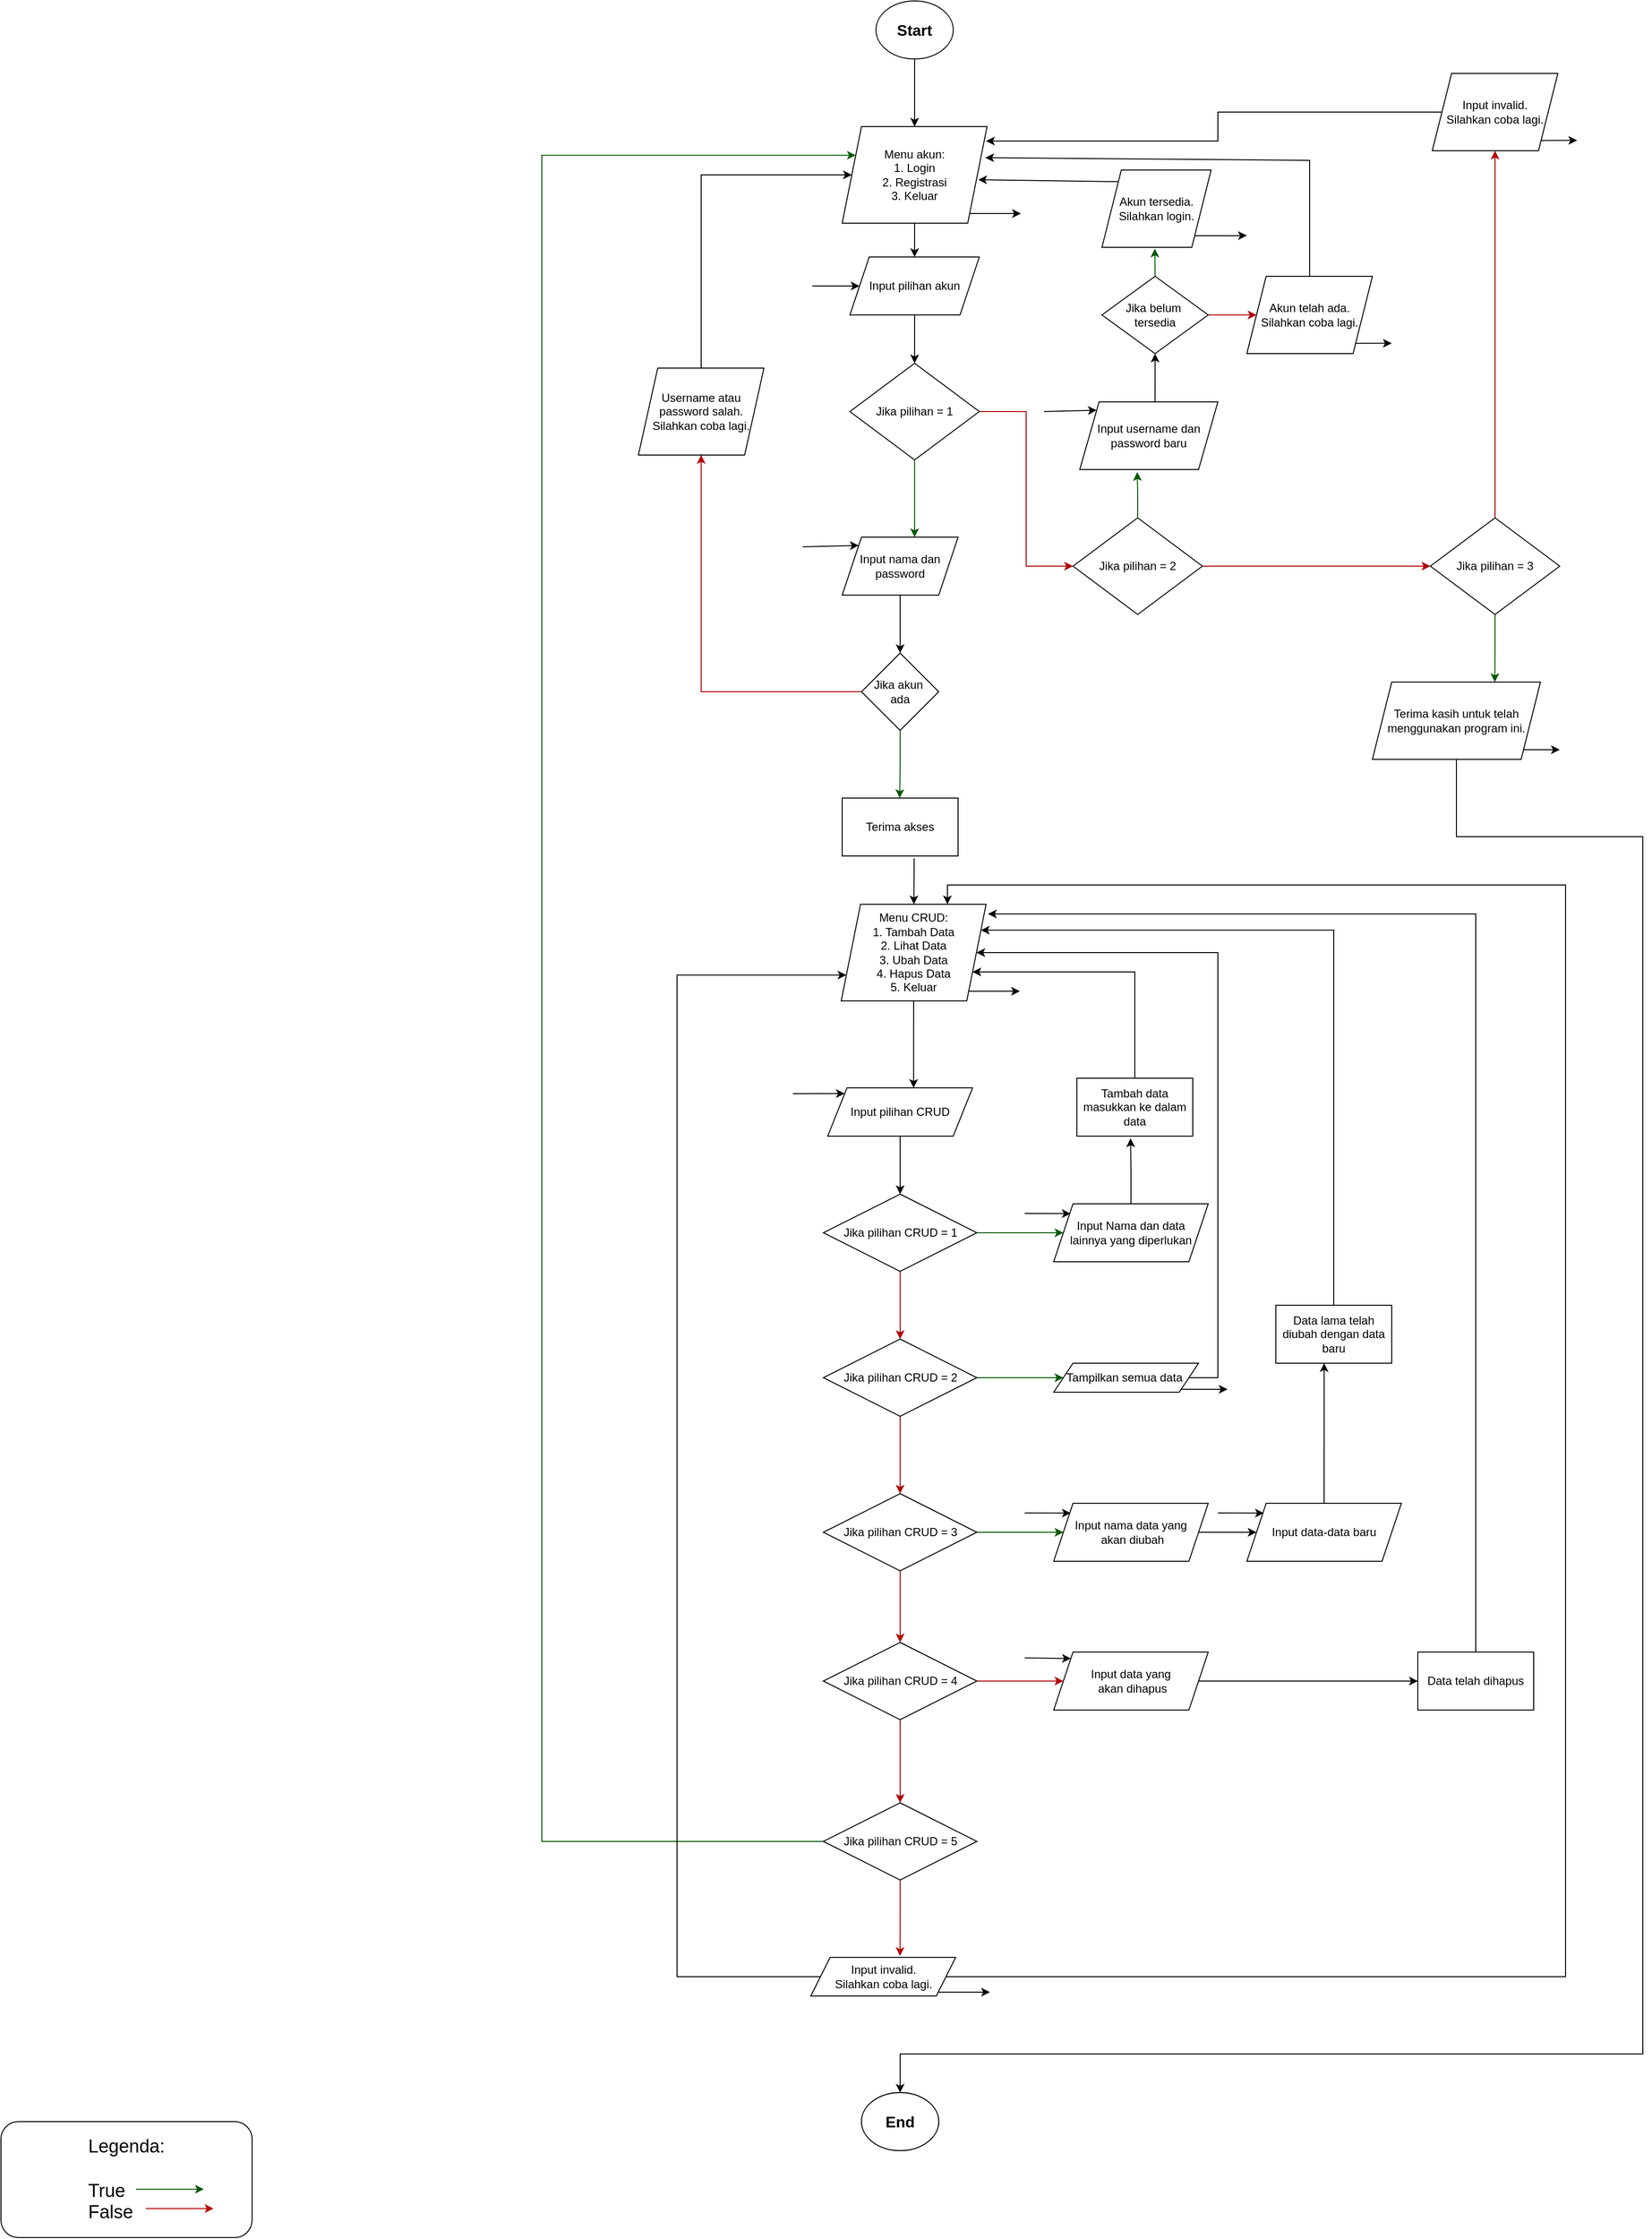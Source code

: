 <mxfile version="24.7.17">
  <diagram id="C5RBs43oDa-KdzZeNtuy" name="Page-1">
    <mxGraphModel dx="2084" dy="760" grid="1" gridSize="10" guides="1" tooltips="1" connect="1" arrows="1" fold="1" page="1" pageScale="1" pageWidth="827" pageHeight="1169" math="0" shadow="0">
      <root>
        <mxCell id="WIyWlLk6GJQsqaUBKTNV-0" />
        <mxCell id="WIyWlLk6GJQsqaUBKTNV-1" parent="WIyWlLk6GJQsqaUBKTNV-0" />
        <mxCell id="0w-YvSJFZq3q0Tqv1yg0-2" style="edgeStyle=orthogonalEdgeStyle;rounded=0;orthogonalLoop=1;jettySize=auto;html=1;exitX=0.5;exitY=1;exitDx=0;exitDy=0;entryX=0.5;entryY=0;entryDx=0;entryDy=0;" parent="WIyWlLk6GJQsqaUBKTNV-1" source="0w-YvSJFZq3q0Tqv1yg0-0" target="0w-YvSJFZq3q0Tqv1yg0-1" edge="1">
          <mxGeometry relative="1" as="geometry" />
        </mxCell>
        <mxCell id="0w-YvSJFZq3q0Tqv1yg0-0" value="&lt;font style=&quot;font-size: 16px;&quot;&gt;&lt;b&gt;Start&lt;/b&gt;&lt;/font&gt;" style="ellipse;whiteSpace=wrap;html=1;" parent="WIyWlLk6GJQsqaUBKTNV-1" vertex="1">
          <mxGeometry x="86" y="15" width="80" height="60" as="geometry" />
        </mxCell>
        <mxCell id="0w-YvSJFZq3q0Tqv1yg0-13" style="edgeStyle=orthogonalEdgeStyle;rounded=0;orthogonalLoop=1;jettySize=auto;html=1;exitX=0.5;exitY=1;exitDx=0;exitDy=0;entryX=0.5;entryY=0;entryDx=0;entryDy=0;" parent="WIyWlLk6GJQsqaUBKTNV-1" source="0w-YvSJFZq3q0Tqv1yg0-1" target="0w-YvSJFZq3q0Tqv1yg0-11" edge="1">
          <mxGeometry relative="1" as="geometry" />
        </mxCell>
        <mxCell id="0w-YvSJFZq3q0Tqv1yg0-1" value="Menu akun:&lt;div&gt;1. Login&lt;/div&gt;&lt;div&gt;2. Registrasi&lt;/div&gt;&lt;div&gt;3. Keluar&lt;/div&gt;" style="shape=parallelogram;perimeter=parallelogramPerimeter;whiteSpace=wrap;html=1;fixedSize=1;" parent="WIyWlLk6GJQsqaUBKTNV-1" vertex="1">
          <mxGeometry x="51" y="145" width="150" height="100" as="geometry" />
        </mxCell>
        <mxCell id="0w-YvSJFZq3q0Tqv1yg0-5" value="" style="endArrow=classic;html=1;rounded=0;exitX=0.88;exitY=0.9;exitDx=0;exitDy=0;exitPerimeter=0;" parent="WIyWlLk6GJQsqaUBKTNV-1" source="0w-YvSJFZq3q0Tqv1yg0-1" edge="1">
          <mxGeometry width="50" height="50" relative="1" as="geometry">
            <mxPoint x="186" y="235.48" as="sourcePoint" />
            <mxPoint x="236" y="235" as="targetPoint" />
          </mxGeometry>
        </mxCell>
        <mxCell id="0w-YvSJFZq3q0Tqv1yg0-16" style="edgeStyle=orthogonalEdgeStyle;rounded=0;orthogonalLoop=1;jettySize=auto;html=1;exitX=0.5;exitY=1;exitDx=0;exitDy=0;entryX=0.5;entryY=0;entryDx=0;entryDy=0;" parent="WIyWlLk6GJQsqaUBKTNV-1" source="0w-YvSJFZq3q0Tqv1yg0-11" target="0w-YvSJFZq3q0Tqv1yg0-14" edge="1">
          <mxGeometry relative="1" as="geometry" />
        </mxCell>
        <mxCell id="0w-YvSJFZq3q0Tqv1yg0-11" value="Input pilihan akun" style="shape=parallelogram;perimeter=parallelogramPerimeter;whiteSpace=wrap;html=1;fixedSize=1;" parent="WIyWlLk6GJQsqaUBKTNV-1" vertex="1">
          <mxGeometry x="59" y="280" width="134" height="60" as="geometry" />
        </mxCell>
        <mxCell id="0w-YvSJFZq3q0Tqv1yg0-12" value="" style="endArrow=classic;html=1;rounded=0;" parent="WIyWlLk6GJQsqaUBKTNV-1" target="0w-YvSJFZq3q0Tqv1yg0-11" edge="1">
          <mxGeometry width="50" height="50" relative="1" as="geometry">
            <mxPoint x="20" y="310" as="sourcePoint" />
            <mxPoint x="50" y="288" as="targetPoint" />
          </mxGeometry>
        </mxCell>
        <mxCell id="0w-YvSJFZq3q0Tqv1yg0-57" style="edgeStyle=orthogonalEdgeStyle;rounded=0;orthogonalLoop=1;jettySize=auto;html=1;exitX=1;exitY=0.5;exitDx=0;exitDy=0;entryX=0;entryY=0.5;entryDx=0;entryDy=0;fillColor=#e51400;strokeColor=#B20000;" parent="WIyWlLk6GJQsqaUBKTNV-1" source="0w-YvSJFZq3q0Tqv1yg0-14" target="0w-YvSJFZq3q0Tqv1yg0-53" edge="1">
          <mxGeometry relative="1" as="geometry" />
        </mxCell>
        <mxCell id="0w-YvSJFZq3q0Tqv1yg0-14" value="Jika pilihan = 1" style="rhombus;whiteSpace=wrap;html=1;" parent="WIyWlLk6GJQsqaUBKTNV-1" vertex="1">
          <mxGeometry x="59" y="390" width="134" height="100" as="geometry" />
        </mxCell>
        <mxCell id="0w-YvSJFZq3q0Tqv1yg0-98" style="edgeStyle=orthogonalEdgeStyle;rounded=0;orthogonalLoop=1;jettySize=auto;html=1;exitX=0.5;exitY=1;exitDx=0;exitDy=0;" parent="WIyWlLk6GJQsqaUBKTNV-1" source="0w-YvSJFZq3q0Tqv1yg0-17" target="0w-YvSJFZq3q0Tqv1yg0-97" edge="1">
          <mxGeometry relative="1" as="geometry" />
        </mxCell>
        <mxCell id="0w-YvSJFZq3q0Tqv1yg0-17" value="Input nama dan password" style="shape=parallelogram;perimeter=parallelogramPerimeter;whiteSpace=wrap;html=1;fixedSize=1;" parent="WIyWlLk6GJQsqaUBKTNV-1" vertex="1">
          <mxGeometry x="51" y="570" width="120" height="60" as="geometry" />
        </mxCell>
        <mxCell id="0w-YvSJFZq3q0Tqv1yg0-18" value="" style="endArrow=classic;html=1;rounded=0;entryX=0;entryY=0;entryDx=0;entryDy=0;" parent="WIyWlLk6GJQsqaUBKTNV-1" target="0w-YvSJFZq3q0Tqv1yg0-17" edge="1">
          <mxGeometry width="50" height="50" relative="1" as="geometry">
            <mxPoint x="10" y="580" as="sourcePoint" />
            <mxPoint x="74.72" y="510" as="targetPoint" />
          </mxGeometry>
        </mxCell>
        <mxCell id="0w-YvSJFZq3q0Tqv1yg0-23" value="" style="endArrow=classic;html=1;rounded=0;exitX=0.5;exitY=1;exitDx=0;exitDy=0;entryX=0.625;entryY=0;entryDx=0;entryDy=0;entryPerimeter=0;fillColor=#008a00;strokeColor=#005700;" parent="WIyWlLk6GJQsqaUBKTNV-1" source="0w-YvSJFZq3q0Tqv1yg0-14" target="0w-YvSJFZq3q0Tqv1yg0-17" edge="1">
          <mxGeometry width="50" height="50" relative="1" as="geometry">
            <mxPoint x="190" y="545" as="sourcePoint" />
            <mxPoint x="240" y="495" as="targetPoint" />
          </mxGeometry>
        </mxCell>
        <mxCell id="0w-YvSJFZq3q0Tqv1yg0-58" style="edgeStyle=orthogonalEdgeStyle;rounded=0;orthogonalLoop=1;jettySize=auto;html=1;exitX=1;exitY=0.5;exitDx=0;exitDy=0;entryX=0;entryY=0.5;entryDx=0;entryDy=0;fillColor=#e51400;strokeColor=#B20000;" parent="WIyWlLk6GJQsqaUBKTNV-1" source="0w-YvSJFZq3q0Tqv1yg0-53" target="0w-YvSJFZq3q0Tqv1yg0-54" edge="1">
          <mxGeometry relative="1" as="geometry" />
        </mxCell>
        <mxCell id="0w-YvSJFZq3q0Tqv1yg0-53" value="Jika pilihan = 2" style="rhombus;whiteSpace=wrap;html=1;" parent="WIyWlLk6GJQsqaUBKTNV-1" vertex="1">
          <mxGeometry x="290" y="550" width="134" height="100" as="geometry" />
        </mxCell>
        <mxCell id="0w-YvSJFZq3q0Tqv1yg0-89" style="edgeStyle=orthogonalEdgeStyle;rounded=0;orthogonalLoop=1;jettySize=auto;html=1;exitX=0.5;exitY=0;exitDx=0;exitDy=0;entryX=0.5;entryY=1;entryDx=0;entryDy=0;fillColor=#e51400;strokeColor=#B20000;" parent="WIyWlLk6GJQsqaUBKTNV-1" source="0w-YvSJFZq3q0Tqv1yg0-54" target="0w-YvSJFZq3q0Tqv1yg0-88" edge="1">
          <mxGeometry relative="1" as="geometry">
            <mxPoint x="727.238" y="410" as="targetPoint" />
          </mxGeometry>
        </mxCell>
        <mxCell id="0w-YvSJFZq3q0Tqv1yg0-101" style="edgeStyle=orthogonalEdgeStyle;rounded=0;orthogonalLoop=1;jettySize=auto;html=1;exitX=0.5;exitY=1;exitDx=0;exitDy=0;fillColor=#008a00;strokeColor=#005700;" parent="WIyWlLk6GJQsqaUBKTNV-1" source="0w-YvSJFZq3q0Tqv1yg0-54" edge="1">
          <mxGeometry relative="1" as="geometry">
            <mxPoint x="726.762" y="720" as="targetPoint" />
          </mxGeometry>
        </mxCell>
        <mxCell id="0w-YvSJFZq3q0Tqv1yg0-54" value="Jika pilihan = 3" style="rhombus;whiteSpace=wrap;html=1;" parent="WIyWlLk6GJQsqaUBKTNV-1" vertex="1">
          <mxGeometry x="660" y="550" width="134" height="100" as="geometry" />
        </mxCell>
        <mxCell id="0w-YvSJFZq3q0Tqv1yg0-59" value="Input username dan password baru" style="shape=parallelogram;perimeter=parallelogramPerimeter;whiteSpace=wrap;html=1;fixedSize=1;" parent="WIyWlLk6GJQsqaUBKTNV-1" vertex="1">
          <mxGeometry x="297" y="430" width="143" height="70" as="geometry" />
        </mxCell>
        <mxCell id="0w-YvSJFZq3q0Tqv1yg0-60" value="" style="endArrow=classic;html=1;rounded=0;entryX=0;entryY=0;entryDx=0;entryDy=0;" parent="WIyWlLk6GJQsqaUBKTNV-1" target="0w-YvSJFZq3q0Tqv1yg0-59" edge="1">
          <mxGeometry width="50" height="50" relative="1" as="geometry">
            <mxPoint x="260" y="440" as="sourcePoint" />
            <mxPoint x="250" y="480" as="targetPoint" />
          </mxGeometry>
        </mxCell>
        <mxCell id="0w-YvSJFZq3q0Tqv1yg0-68" style="edgeStyle=orthogonalEdgeStyle;rounded=0;orthogonalLoop=1;jettySize=auto;html=1;exitX=0.5;exitY=0;exitDx=0;exitDy=0;entryX=0.416;entryY=1.038;entryDx=0;entryDy=0;entryPerimeter=0;fillColor=#008a00;strokeColor=#005700;" parent="WIyWlLk6GJQsqaUBKTNV-1" source="0w-YvSJFZq3q0Tqv1yg0-53" target="0w-YvSJFZq3q0Tqv1yg0-59" edge="1">
          <mxGeometry relative="1" as="geometry" />
        </mxCell>
        <mxCell id="0w-YvSJFZq3q0Tqv1yg0-82" style="edgeStyle=orthogonalEdgeStyle;rounded=0;orthogonalLoop=1;jettySize=auto;html=1;exitX=1;exitY=0.5;exitDx=0;exitDy=0;fillColor=#e51400;strokeColor=#B20000;" parent="WIyWlLk6GJQsqaUBKTNV-1" source="0w-YvSJFZq3q0Tqv1yg0-70" target="0w-YvSJFZq3q0Tqv1yg0-80" edge="1">
          <mxGeometry relative="1" as="geometry" />
        </mxCell>
        <mxCell id="0w-YvSJFZq3q0Tqv1yg0-70" value="Jika belum&amp;nbsp;&lt;div&gt;tersedia&lt;/div&gt;" style="rhombus;whiteSpace=wrap;html=1;" parent="WIyWlLk6GJQsqaUBKTNV-1" vertex="1">
          <mxGeometry x="320" y="300" width="110" height="80" as="geometry" />
        </mxCell>
        <mxCell id="0w-YvSJFZq3q0Tqv1yg0-72" value="" style="endArrow=classic;html=1;rounded=0;entryX=0.5;entryY=1;entryDx=0;entryDy=0;exitX=0.545;exitY=0;exitDx=0;exitDy=0;exitPerimeter=0;" parent="WIyWlLk6GJQsqaUBKTNV-1" source="0w-YvSJFZq3q0Tqv1yg0-59" target="0w-YvSJFZq3q0Tqv1yg0-70" edge="1">
          <mxGeometry width="50" height="50" relative="1" as="geometry">
            <mxPoint x="320" y="450" as="sourcePoint" />
            <mxPoint x="370" y="400" as="targetPoint" />
          </mxGeometry>
        </mxCell>
        <mxCell id="0w-YvSJFZq3q0Tqv1yg0-75" style="edgeStyle=orthogonalEdgeStyle;rounded=0;orthogonalLoop=1;jettySize=auto;html=1;exitX=1;exitY=1;exitDx=0;exitDy=0;" parent="WIyWlLk6GJQsqaUBKTNV-1" source="0w-YvSJFZq3q0Tqv1yg0-73" edge="1">
          <mxGeometry relative="1" as="geometry">
            <mxPoint x="470" y="257.8" as="targetPoint" />
          </mxGeometry>
        </mxCell>
        <mxCell id="0w-YvSJFZq3q0Tqv1yg0-73" value="Akun tersedia. Silahkan login." style="shape=parallelogram;perimeter=parallelogramPerimeter;whiteSpace=wrap;html=1;fixedSize=1;" parent="WIyWlLk6GJQsqaUBKTNV-1" vertex="1">
          <mxGeometry x="320" y="190" width="113" height="80" as="geometry" />
        </mxCell>
        <mxCell id="0w-YvSJFZq3q0Tqv1yg0-77" value="" style="endArrow=classic;html=1;rounded=0;exitX=0.5;exitY=0;exitDx=0;exitDy=0;entryX=0.484;entryY=1.017;entryDx=0;entryDy=0;entryPerimeter=0;fillColor=#008a00;strokeColor=#005700;" parent="WIyWlLk6GJQsqaUBKTNV-1" source="0w-YvSJFZq3q0Tqv1yg0-70" target="0w-YvSJFZq3q0Tqv1yg0-73" edge="1">
          <mxGeometry width="50" height="50" relative="1" as="geometry">
            <mxPoint x="300" y="310" as="sourcePoint" />
            <mxPoint x="350" y="260" as="targetPoint" />
          </mxGeometry>
        </mxCell>
        <mxCell id="0w-YvSJFZq3q0Tqv1yg0-78" value="" style="endArrow=classic;html=1;rounded=0;exitX=0;exitY=0;exitDx=0;exitDy=0;entryX=0.939;entryY=0.55;entryDx=0;entryDy=0;entryPerimeter=0;" parent="WIyWlLk6GJQsqaUBKTNV-1" source="0w-YvSJFZq3q0Tqv1yg0-73" target="0w-YvSJFZq3q0Tqv1yg0-1" edge="1">
          <mxGeometry width="50" height="50" relative="1" as="geometry">
            <mxPoint x="240" y="270" as="sourcePoint" />
            <mxPoint x="290" y="220" as="targetPoint" />
          </mxGeometry>
        </mxCell>
        <mxCell id="0w-YvSJFZq3q0Tqv1yg0-84" style="edgeStyle=orthogonalEdgeStyle;rounded=0;orthogonalLoop=1;jettySize=auto;html=1;exitX=1;exitY=1;exitDx=0;exitDy=0;" parent="WIyWlLk6GJQsqaUBKTNV-1" source="0w-YvSJFZq3q0Tqv1yg0-80" edge="1">
          <mxGeometry relative="1" as="geometry">
            <mxPoint x="620" y="369.231" as="targetPoint" />
          </mxGeometry>
        </mxCell>
        <mxCell id="0w-YvSJFZq3q0Tqv1yg0-80" value="Akun telah ada. Silahkan coba lagi." style="shape=parallelogram;perimeter=parallelogramPerimeter;whiteSpace=wrap;html=1;fixedSize=1;" parent="WIyWlLk6GJQsqaUBKTNV-1" vertex="1">
          <mxGeometry x="470" y="300" width="130" height="80" as="geometry" />
        </mxCell>
        <mxCell id="0w-YvSJFZq3q0Tqv1yg0-83" value="" style="endArrow=classic;html=1;rounded=0;exitX=0.5;exitY=0;exitDx=0;exitDy=0;entryX=0.988;entryY=0.322;entryDx=0;entryDy=0;entryPerimeter=0;" parent="WIyWlLk6GJQsqaUBKTNV-1" source="0w-YvSJFZq3q0Tqv1yg0-80" target="0w-YvSJFZq3q0Tqv1yg0-1" edge="1">
          <mxGeometry width="50" height="50" relative="1" as="geometry">
            <mxPoint x="410" y="330" as="sourcePoint" />
            <mxPoint x="460" y="280" as="targetPoint" />
            <Array as="points">
              <mxPoint x="535" y="180" />
            </Array>
          </mxGeometry>
        </mxCell>
        <mxCell id="0w-YvSJFZq3q0Tqv1yg0-87" style="edgeStyle=orthogonalEdgeStyle;rounded=0;orthogonalLoop=1;jettySize=auto;html=1;exitX=1;exitY=1;exitDx=0;exitDy=0;" parent="WIyWlLk6GJQsqaUBKTNV-1" source="0w-YvSJFZq3q0Tqv1yg0-88" edge="1">
          <mxGeometry relative="1" as="geometry">
            <mxPoint x="812" y="160" as="targetPoint" />
          </mxGeometry>
        </mxCell>
        <mxCell id="0w-YvSJFZq3q0Tqv1yg0-88" value="Input invalid.&lt;div&gt;Silahkan coba lagi.&lt;/div&gt;" style="shape=parallelogram;perimeter=parallelogramPerimeter;whiteSpace=wrap;html=1;fixedSize=1;" parent="WIyWlLk6GJQsqaUBKTNV-1" vertex="1">
          <mxGeometry x="662" y="90" width="130" height="80" as="geometry" />
        </mxCell>
        <mxCell id="0w-YvSJFZq3q0Tqv1yg0-90" value="" style="endArrow=classic;html=1;rounded=0;exitX=0;exitY=0.5;exitDx=0;exitDy=0;entryX=0.993;entryY=0.15;entryDx=0;entryDy=0;entryPerimeter=0;" parent="WIyWlLk6GJQsqaUBKTNV-1" source="0w-YvSJFZq3q0Tqv1yg0-88" target="0w-YvSJFZq3q0Tqv1yg0-1" edge="1">
          <mxGeometry width="50" height="50" relative="1" as="geometry">
            <mxPoint x="661.997" y="128.333" as="sourcePoint" />
            <mxPoint x="360" y="130" as="targetPoint" />
            <Array as="points">
              <mxPoint x="440" y="130" />
              <mxPoint x="440" y="160" />
            </Array>
          </mxGeometry>
        </mxCell>
        <mxCell id="0w-YvSJFZq3q0Tqv1yg0-99" style="edgeStyle=orthogonalEdgeStyle;rounded=0;orthogonalLoop=1;jettySize=auto;html=1;exitX=0.5;exitY=1;exitDx=0;exitDy=0;fillColor=#008a00;strokeColor=#005700;" parent="WIyWlLk6GJQsqaUBKTNV-1" source="0w-YvSJFZq3q0Tqv1yg0-97" edge="1">
          <mxGeometry relative="1" as="geometry">
            <mxPoint x="110.571" y="840" as="targetPoint" />
          </mxGeometry>
        </mxCell>
        <mxCell id="0w-YvSJFZq3q0Tqv1yg0-119" style="edgeStyle=orthogonalEdgeStyle;rounded=0;orthogonalLoop=1;jettySize=auto;html=1;exitX=0;exitY=0.5;exitDx=0;exitDy=0;entryX=0.5;entryY=1;entryDx=0;entryDy=0;fillColor=#e51400;strokeColor=#B20000;" parent="WIyWlLk6GJQsqaUBKTNV-1" source="0w-YvSJFZq3q0Tqv1yg0-97" target="0w-YvSJFZq3q0Tqv1yg0-117" edge="1">
          <mxGeometry relative="1" as="geometry">
            <mxPoint x="-127" y="485" as="targetPoint" />
          </mxGeometry>
        </mxCell>
        <mxCell id="0w-YvSJFZq3q0Tqv1yg0-97" value="Jika akun&amp;nbsp;&lt;div&gt;ada&lt;/div&gt;" style="rhombus;whiteSpace=wrap;html=1;" parent="WIyWlLk6GJQsqaUBKTNV-1" vertex="1">
          <mxGeometry x="71" y="690" width="80" height="80" as="geometry" />
        </mxCell>
        <mxCell id="0w-YvSJFZq3q0Tqv1yg0-100" value="Terima akses" style="rounded=0;whiteSpace=wrap;html=1;" parent="WIyWlLk6GJQsqaUBKTNV-1" vertex="1">
          <mxGeometry x="51" y="840" width="120" height="60" as="geometry" />
        </mxCell>
        <mxCell id="0w-YvSJFZq3q0Tqv1yg0-104" style="edgeStyle=orthogonalEdgeStyle;rounded=0;orthogonalLoop=1;jettySize=auto;html=1;exitX=1;exitY=1;exitDx=0;exitDy=0;" parent="WIyWlLk6GJQsqaUBKTNV-1" source="0w-YvSJFZq3q0Tqv1yg0-105" edge="1">
          <mxGeometry relative="1" as="geometry">
            <mxPoint x="794" y="790" as="targetPoint" />
            <Array as="points">
              <mxPoint x="756" y="790" />
            </Array>
          </mxGeometry>
        </mxCell>
        <mxCell id="0w-YvSJFZq3q0Tqv1yg0-107" style="edgeStyle=orthogonalEdgeStyle;rounded=0;orthogonalLoop=1;jettySize=auto;html=1;exitX=0.5;exitY=1;exitDx=0;exitDy=0;entryX=0.5;entryY=0;entryDx=0;entryDy=0;" parent="WIyWlLk6GJQsqaUBKTNV-1" source="0w-YvSJFZq3q0Tqv1yg0-105" target="0w-YvSJFZq3q0Tqv1yg0-106" edge="1">
          <mxGeometry relative="1" as="geometry">
            <Array as="points">
              <mxPoint x="687" y="880" />
              <mxPoint x="880" y="880" />
              <mxPoint x="880" y="2140" />
              <mxPoint x="111" y="2140" />
            </Array>
          </mxGeometry>
        </mxCell>
        <mxCell id="0w-YvSJFZq3q0Tqv1yg0-105" value="Terima kasih untuk telah menggunakan program ini." style="shape=parallelogram;perimeter=parallelogramPerimeter;whiteSpace=wrap;html=1;fixedSize=1;" parent="WIyWlLk6GJQsqaUBKTNV-1" vertex="1">
          <mxGeometry x="600" y="720" width="174" height="80" as="geometry" />
        </mxCell>
        <mxCell id="0w-YvSJFZq3q0Tqv1yg0-106" value="&lt;font style=&quot;font-size: 16px;&quot;&gt;&lt;b&gt;End&lt;/b&gt;&lt;/font&gt;" style="ellipse;whiteSpace=wrap;html=1;" parent="WIyWlLk6GJQsqaUBKTNV-1" vertex="1">
          <mxGeometry x="71" y="2180" width="80" height="60" as="geometry" />
        </mxCell>
        <mxCell id="0w-YvSJFZq3q0Tqv1yg0-110" value="&lt;font style=&quot;font-size: 19px;&quot;&gt;Legenda:&lt;/font&gt;&lt;div style=&quot;font-size: 19px;&quot;&gt;&lt;font style=&quot;font-size: 19px;&quot;&gt;&lt;br&gt;&lt;/font&gt;&lt;/div&gt;&lt;div style=&quot;text-align: left; font-size: 19px;&quot;&gt;&lt;font style=&quot;font-size: 19px;&quot;&gt;True&lt;/font&gt;&lt;/div&gt;&lt;div style=&quot;text-align: left; font-size: 19px;&quot;&gt;&lt;font style=&quot;font-size: 19px;&quot;&gt;False&lt;/font&gt;&lt;/div&gt;" style="rounded=1;whiteSpace=wrap;html=1;align=center;" parent="WIyWlLk6GJQsqaUBKTNV-1" vertex="1">
          <mxGeometry x="-820" y="2210" width="260" height="120" as="geometry" />
        </mxCell>
        <mxCell id="0w-YvSJFZq3q0Tqv1yg0-114" value="" style="endArrow=classic;html=1;rounded=0;exitX=0.538;exitY=0.583;exitDx=0;exitDy=0;exitPerimeter=0;entryX=0.808;entryY=0.583;entryDx=0;entryDy=0;entryPerimeter=0;elbow=horizontal;fillColor=#008a00;strokeColor=#005700;" parent="WIyWlLk6GJQsqaUBKTNV-1" source="0w-YvSJFZq3q0Tqv1yg0-110" target="0w-YvSJFZq3q0Tqv1yg0-110" edge="1">
          <mxGeometry width="50" height="50" relative="1" as="geometry">
            <mxPoint x="-450" y="2180" as="sourcePoint" />
            <mxPoint x="-440" y="2170" as="targetPoint" />
            <Array as="points">
              <mxPoint x="-650" y="2280" />
            </Array>
          </mxGeometry>
        </mxCell>
        <mxCell id="0w-YvSJFZq3q0Tqv1yg0-116" value="" style="endArrow=classic;html=1;rounded=0;exitX=0.538;exitY=0.583;exitDx=0;exitDy=0;exitPerimeter=0;entryX=0.808;entryY=0.583;entryDx=0;entryDy=0;entryPerimeter=0;elbow=horizontal;fillColor=#e51400;strokeColor=#B20000;" parent="WIyWlLk6GJQsqaUBKTNV-1" edge="1">
          <mxGeometry width="50" height="50" relative="1" as="geometry">
            <mxPoint x="-670" y="2300" as="sourcePoint" />
            <mxPoint x="-600" y="2300" as="targetPoint" />
            <Array as="points">
              <mxPoint x="-640" y="2300" />
            </Array>
          </mxGeometry>
        </mxCell>
        <mxCell id="0w-YvSJFZq3q0Tqv1yg0-117" value="Username atau password salah. Silahkan coba lagi." style="shape=parallelogram;perimeter=parallelogramPerimeter;whiteSpace=wrap;html=1;fixedSize=1;" parent="WIyWlLk6GJQsqaUBKTNV-1" vertex="1">
          <mxGeometry x="-160" y="395" width="130" height="90" as="geometry" />
        </mxCell>
        <mxCell id="0w-YvSJFZq3q0Tqv1yg0-120" value="" style="endArrow=classic;html=1;rounded=0;exitX=0.5;exitY=0;exitDx=0;exitDy=0;entryX=0;entryY=0.5;entryDx=0;entryDy=0;" parent="WIyWlLk6GJQsqaUBKTNV-1" source="0w-YvSJFZq3q0Tqv1yg0-117" target="0w-YvSJFZq3q0Tqv1yg0-1" edge="1">
          <mxGeometry width="50" height="50" relative="1" as="geometry">
            <mxPoint x="-80" y="390" as="sourcePoint" />
            <mxPoint x="-70" y="160" as="targetPoint" />
            <Array as="points">
              <mxPoint x="-95" y="195" />
            </Array>
          </mxGeometry>
        </mxCell>
        <mxCell id="0w-YvSJFZq3q0Tqv1yg0-122" value="Menu CRUD:&lt;div&gt;1. Tambah Data&lt;/div&gt;&lt;div&gt;2. Lihat Data&lt;/div&gt;&lt;div&gt;3. Ubah Data&lt;/div&gt;&lt;div&gt;4. Hapus Data&lt;/div&gt;&lt;div&gt;5. Keluar&lt;/div&gt;" style="shape=parallelogram;perimeter=parallelogramPerimeter;whiteSpace=wrap;html=1;fixedSize=1;" parent="WIyWlLk6GJQsqaUBKTNV-1" vertex="1">
          <mxGeometry x="50" y="950" width="150" height="100" as="geometry" />
        </mxCell>
        <mxCell id="0w-YvSJFZq3q0Tqv1yg0-123" value="" style="endArrow=classic;html=1;rounded=0;exitX=0.88;exitY=0.9;exitDx=0;exitDy=0;exitPerimeter=0;" parent="WIyWlLk6GJQsqaUBKTNV-1" source="0w-YvSJFZq3q0Tqv1yg0-122" edge="1">
          <mxGeometry x="0.434" y="-20" width="50" height="50" relative="1" as="geometry">
            <mxPoint x="185" y="1040.48" as="sourcePoint" />
            <mxPoint x="235" y="1040" as="targetPoint" />
            <mxPoint as="offset" />
          </mxGeometry>
        </mxCell>
        <mxCell id="0w-YvSJFZq3q0Tqv1yg0-124" value="" style="endArrow=classic;html=1;rounded=0;exitX=0.621;exitY=1.042;exitDx=0;exitDy=0;exitPerimeter=0;" parent="WIyWlLk6GJQsqaUBKTNV-1" source="0w-YvSJFZq3q0Tqv1yg0-100" target="0w-YvSJFZq3q0Tqv1yg0-122" edge="1">
          <mxGeometry width="50" height="50" relative="1" as="geometry">
            <mxPoint y="940" as="sourcePoint" />
            <mxPoint x="50" y="890" as="targetPoint" />
          </mxGeometry>
        </mxCell>
        <mxCell id="0w-YvSJFZq3q0Tqv1yg0-136" style="edgeStyle=orthogonalEdgeStyle;rounded=0;orthogonalLoop=1;jettySize=auto;html=1;exitX=0.5;exitY=1;exitDx=0;exitDy=0;" parent="WIyWlLk6GJQsqaUBKTNV-1" source="0w-YvSJFZq3q0Tqv1yg0-128" target="0w-YvSJFZq3q0Tqv1yg0-132" edge="1">
          <mxGeometry relative="1" as="geometry" />
        </mxCell>
        <mxCell id="0w-YvSJFZq3q0Tqv1yg0-128" value="Input pilihan CRUD" style="shape=parallelogram;perimeter=parallelogramPerimeter;whiteSpace=wrap;html=1;fixedSize=1;" parent="WIyWlLk6GJQsqaUBKTNV-1" vertex="1">
          <mxGeometry x="36" y="1140" width="150" height="50" as="geometry" />
        </mxCell>
        <mxCell id="0w-YvSJFZq3q0Tqv1yg0-129" value="" style="endArrow=classic;html=1;rounded=0;entryX=0;entryY=0;entryDx=0;entryDy=0;" parent="WIyWlLk6GJQsqaUBKTNV-1" target="0w-YvSJFZq3q0Tqv1yg0-128" edge="1">
          <mxGeometry x="0.434" y="-20" width="50" height="50" relative="1" as="geometry">
            <mxPoint y="1146" as="sourcePoint" />
            <mxPoint x="218.5" y="1220" as="targetPoint" />
            <mxPoint as="offset" />
          </mxGeometry>
        </mxCell>
        <mxCell id="0w-YvSJFZq3q0Tqv1yg0-130" style="edgeStyle=orthogonalEdgeStyle;rounded=0;orthogonalLoop=1;jettySize=auto;html=1;exitX=0.5;exitY=1;exitDx=0;exitDy=0;entryX=0.593;entryY=0;entryDx=0;entryDy=0;entryPerimeter=0;" parent="WIyWlLk6GJQsqaUBKTNV-1" source="0w-YvSJFZq3q0Tqv1yg0-122" target="0w-YvSJFZq3q0Tqv1yg0-128" edge="1">
          <mxGeometry relative="1" as="geometry" />
        </mxCell>
        <mxCell id="0w-YvSJFZq3q0Tqv1yg0-140" style="edgeStyle=orthogonalEdgeStyle;rounded=0;orthogonalLoop=1;jettySize=auto;html=1;exitX=1;exitY=0.5;exitDx=0;exitDy=0;entryX=0;entryY=0.5;entryDx=0;entryDy=0;fillColor=#008a00;strokeColor=#005700;" parent="WIyWlLk6GJQsqaUBKTNV-1" source="0w-YvSJFZq3q0Tqv1yg0-132" target="0w-YvSJFZq3q0Tqv1yg0-137" edge="1">
          <mxGeometry relative="1" as="geometry">
            <Array as="points">
              <mxPoint x="220" y="1290" />
              <mxPoint x="220" y="1290" />
            </Array>
          </mxGeometry>
        </mxCell>
        <mxCell id="0w-YvSJFZq3q0Tqv1yg0-149" style="edgeStyle=orthogonalEdgeStyle;rounded=0;orthogonalLoop=1;jettySize=auto;html=1;exitX=0.5;exitY=1;exitDx=0;exitDy=0;fillColor=#e51400;strokeColor=#B20000;" parent="WIyWlLk6GJQsqaUBKTNV-1" source="0w-YvSJFZq3q0Tqv1yg0-132" target="0w-YvSJFZq3q0Tqv1yg0-146" edge="1">
          <mxGeometry relative="1" as="geometry" />
        </mxCell>
        <mxCell id="0w-YvSJFZq3q0Tqv1yg0-132" value="Jika pilihan CRUD = 1" style="rhombus;whiteSpace=wrap;html=1;" parent="WIyWlLk6GJQsqaUBKTNV-1" vertex="1">
          <mxGeometry x="31.5" y="1250" width="159" height="80" as="geometry" />
        </mxCell>
        <mxCell id="0w-YvSJFZq3q0Tqv1yg0-137" value="Input Nama dan data&lt;div&gt;lainnya yang diperlukan&lt;/div&gt;" style="shape=parallelogram;perimeter=parallelogramPerimeter;whiteSpace=wrap;html=1;fixedSize=1;" parent="WIyWlLk6GJQsqaUBKTNV-1" vertex="1">
          <mxGeometry x="270" y="1260" width="160" height="60" as="geometry" />
        </mxCell>
        <mxCell id="0w-YvSJFZq3q0Tqv1yg0-139" value="" style="endArrow=classic;html=1;rounded=0;entryX=0.11;entryY=0.17;entryDx=0;entryDy=0;entryPerimeter=0;" parent="WIyWlLk6GJQsqaUBKTNV-1" target="0w-YvSJFZq3q0Tqv1yg0-137" edge="1">
          <mxGeometry width="50" height="50" relative="1" as="geometry">
            <mxPoint x="240" y="1270" as="sourcePoint" />
            <mxPoint x="270" y="1270" as="targetPoint" />
          </mxGeometry>
        </mxCell>
        <mxCell id="0w-YvSJFZq3q0Tqv1yg0-145" style="edgeStyle=orthogonalEdgeStyle;rounded=0;orthogonalLoop=1;jettySize=auto;html=1;exitX=0.5;exitY=0;exitDx=0;exitDy=0;entryX=1;entryY=0.75;entryDx=0;entryDy=0;" parent="WIyWlLk6GJQsqaUBKTNV-1" source="0w-YvSJFZq3q0Tqv1yg0-141" target="0w-YvSJFZq3q0Tqv1yg0-122" edge="1">
          <mxGeometry relative="1" as="geometry">
            <Array as="points">
              <mxPoint x="354" y="1020" />
              <mxPoint x="186" y="1020" />
            </Array>
          </mxGeometry>
        </mxCell>
        <mxCell id="0w-YvSJFZq3q0Tqv1yg0-141" value="Tambah data masukkan ke dalam data" style="rounded=0;whiteSpace=wrap;html=1;" parent="WIyWlLk6GJQsqaUBKTNV-1" vertex="1">
          <mxGeometry x="294" y="1130" width="120" height="60" as="geometry" />
        </mxCell>
        <mxCell id="0w-YvSJFZq3q0Tqv1yg0-144" style="edgeStyle=orthogonalEdgeStyle;rounded=0;orthogonalLoop=1;jettySize=auto;html=1;exitX=0.5;exitY=0;exitDx=0;exitDy=0;entryX=0.463;entryY=1.038;entryDx=0;entryDy=0;entryPerimeter=0;" parent="WIyWlLk6GJQsqaUBKTNV-1" source="0w-YvSJFZq3q0Tqv1yg0-137" target="0w-YvSJFZq3q0Tqv1yg0-141" edge="1">
          <mxGeometry relative="1" as="geometry" />
        </mxCell>
        <mxCell id="0w-YvSJFZq3q0Tqv1yg0-150" style="edgeStyle=orthogonalEdgeStyle;rounded=0;orthogonalLoop=1;jettySize=auto;html=1;exitX=0.5;exitY=1;exitDx=0;exitDy=0;entryX=0.5;entryY=0;entryDx=0;entryDy=0;fillColor=#e51400;strokeColor=#B20000;" parent="WIyWlLk6GJQsqaUBKTNV-1" source="0w-YvSJFZq3q0Tqv1yg0-146" target="0w-YvSJFZq3q0Tqv1yg0-147" edge="1">
          <mxGeometry relative="1" as="geometry" />
        </mxCell>
        <mxCell id="0w-YvSJFZq3q0Tqv1yg0-160" style="edgeStyle=orthogonalEdgeStyle;rounded=0;orthogonalLoop=1;jettySize=auto;html=1;exitX=1;exitY=0.5;exitDx=0;exitDy=0;entryX=0;entryY=0.5;entryDx=0;entryDy=0;fillColor=#008a00;strokeColor=#005700;" parent="WIyWlLk6GJQsqaUBKTNV-1" source="0w-YvSJFZq3q0Tqv1yg0-146" target="0w-YvSJFZq3q0Tqv1yg0-158" edge="1">
          <mxGeometry relative="1" as="geometry" />
        </mxCell>
        <mxCell id="0w-YvSJFZq3q0Tqv1yg0-146" value="Jika pilihan CRUD = 2" style="rhombus;whiteSpace=wrap;html=1;" parent="WIyWlLk6GJQsqaUBKTNV-1" vertex="1">
          <mxGeometry x="31.5" y="1400" width="159" height="80" as="geometry" />
        </mxCell>
        <mxCell id="0w-YvSJFZq3q0Tqv1yg0-151" style="edgeStyle=orthogonalEdgeStyle;rounded=0;orthogonalLoop=1;jettySize=auto;html=1;exitX=0.5;exitY=1;exitDx=0;exitDy=0;entryX=0.5;entryY=0;entryDx=0;entryDy=0;fillColor=#e51400;strokeColor=#B20000;" parent="WIyWlLk6GJQsqaUBKTNV-1" source="0w-YvSJFZq3q0Tqv1yg0-147" target="0w-YvSJFZq3q0Tqv1yg0-148" edge="1">
          <mxGeometry relative="1" as="geometry" />
        </mxCell>
        <mxCell id="0w-YvSJFZq3q0Tqv1yg0-164" style="edgeStyle=orthogonalEdgeStyle;rounded=0;orthogonalLoop=1;jettySize=auto;html=1;exitX=1;exitY=0.5;exitDx=0;exitDy=0;fillColor=#008a00;strokeColor=#005700;" parent="WIyWlLk6GJQsqaUBKTNV-1" source="0w-YvSJFZq3q0Tqv1yg0-147" target="0w-YvSJFZq3q0Tqv1yg0-162" edge="1">
          <mxGeometry relative="1" as="geometry" />
        </mxCell>
        <mxCell id="0w-YvSJFZq3q0Tqv1yg0-147" value="Jika pilihan CRUD = 3" style="rhombus;whiteSpace=wrap;html=1;" parent="WIyWlLk6GJQsqaUBKTNV-1" vertex="1">
          <mxGeometry x="31.5" y="1560" width="159" height="80" as="geometry" />
        </mxCell>
        <mxCell id="0w-YvSJFZq3q0Tqv1yg0-155" style="edgeStyle=orthogonalEdgeStyle;rounded=0;orthogonalLoop=1;jettySize=auto;html=1;exitX=0.5;exitY=1;exitDx=0;exitDy=0;entryX=0.5;entryY=0;entryDx=0;entryDy=0;fillColor=#e51400;strokeColor=#B20000;" parent="WIyWlLk6GJQsqaUBKTNV-1" source="0w-YvSJFZq3q0Tqv1yg0-148" target="0w-YvSJFZq3q0Tqv1yg0-154" edge="1">
          <mxGeometry relative="1" as="geometry" />
        </mxCell>
        <mxCell id="0w-YvSJFZq3q0Tqv1yg0-178" style="edgeStyle=orthogonalEdgeStyle;rounded=0;orthogonalLoop=1;jettySize=auto;html=1;exitX=1;exitY=0.5;exitDx=0;exitDy=0;entryX=0;entryY=0.5;entryDx=0;entryDy=0;fillColor=#e51400;strokeColor=#B20000;" parent="WIyWlLk6GJQsqaUBKTNV-1" source="0w-YvSJFZq3q0Tqv1yg0-148" target="0w-YvSJFZq3q0Tqv1yg0-173" edge="1">
          <mxGeometry relative="1" as="geometry">
            <Array as="points">
              <mxPoint x="220" y="1754" />
              <mxPoint x="220" y="1754" />
            </Array>
          </mxGeometry>
        </mxCell>
        <mxCell id="0w-YvSJFZq3q0Tqv1yg0-148" value="Jika pilihan CRUD = 4" style="rhombus;whiteSpace=wrap;html=1;" parent="WIyWlLk6GJQsqaUBKTNV-1" vertex="1">
          <mxGeometry x="31.5" y="1714" width="159" height="80" as="geometry" />
        </mxCell>
        <mxCell id="0w-YvSJFZq3q0Tqv1yg0-156" style="edgeStyle=orthogonalEdgeStyle;rounded=0;orthogonalLoop=1;jettySize=auto;html=1;exitX=0;exitY=0.5;exitDx=0;exitDy=0;entryX=0;entryY=0.25;entryDx=0;entryDy=0;fillColor=#008a00;strokeColor=#005700;" parent="WIyWlLk6GJQsqaUBKTNV-1" source="0w-YvSJFZq3q0Tqv1yg0-154" target="0w-YvSJFZq3q0Tqv1yg0-1" edge="1">
          <mxGeometry relative="1" as="geometry">
            <mxPoint x="-340" y="180" as="targetPoint" />
            <Array as="points">
              <mxPoint x="-260" y="1920" />
              <mxPoint x="-260" y="175" />
            </Array>
          </mxGeometry>
        </mxCell>
        <mxCell id="0w-YvSJFZq3q0Tqv1yg0-154" value="Jika pilihan CRUD = 5" style="rhombus;whiteSpace=wrap;html=1;" parent="WIyWlLk6GJQsqaUBKTNV-1" vertex="1">
          <mxGeometry x="31.5" y="1880" width="159" height="80" as="geometry" />
        </mxCell>
        <mxCell id="0w-YvSJFZq3q0Tqv1yg0-161" style="edgeStyle=orthogonalEdgeStyle;rounded=0;orthogonalLoop=1;jettySize=auto;html=1;exitX=1;exitY=0.5;exitDx=0;exitDy=0;entryX=1;entryY=0.5;entryDx=0;entryDy=0;" parent="WIyWlLk6GJQsqaUBKTNV-1" source="0w-YvSJFZq3q0Tqv1yg0-158" target="0w-YvSJFZq3q0Tqv1yg0-122" edge="1">
          <mxGeometry relative="1" as="geometry">
            <mxPoint x="490" y="1440" as="targetPoint" />
            <Array as="points">
              <mxPoint x="440" y="1440" />
              <mxPoint x="440" y="1000" />
            </Array>
          </mxGeometry>
        </mxCell>
        <mxCell id="0w-YvSJFZq3q0Tqv1yg0-158" value="Tampilkan semua data&amp;nbsp;" style="shape=parallelogram;perimeter=parallelogramPerimeter;whiteSpace=wrap;html=1;fixedSize=1;" parent="WIyWlLk6GJQsqaUBKTNV-1" vertex="1">
          <mxGeometry x="270" y="1425" width="150" height="30" as="geometry" />
        </mxCell>
        <mxCell id="0w-YvSJFZq3q0Tqv1yg0-159" value="" style="endArrow=classic;html=1;rounded=0;exitX=0.88;exitY=0.9;exitDx=0;exitDy=0;exitPerimeter=0;" parent="WIyWlLk6GJQsqaUBKTNV-1" source="0w-YvSJFZq3q0Tqv1yg0-158" edge="1">
          <mxGeometry x="0.434" y="-20" width="50" height="50" relative="1" as="geometry">
            <mxPoint x="396.5" y="1480.48" as="sourcePoint" />
            <mxPoint x="450" y="1452" as="targetPoint" />
            <mxPoint as="offset" />
          </mxGeometry>
        </mxCell>
        <mxCell id="0w-YvSJFZq3q0Tqv1yg0-167" style="edgeStyle=orthogonalEdgeStyle;rounded=0;orthogonalLoop=1;jettySize=auto;html=1;exitX=1;exitY=0.5;exitDx=0;exitDy=0;entryX=0;entryY=0.5;entryDx=0;entryDy=0;" parent="WIyWlLk6GJQsqaUBKTNV-1" source="0w-YvSJFZq3q0Tqv1yg0-162" target="0w-YvSJFZq3q0Tqv1yg0-165" edge="1">
          <mxGeometry relative="1" as="geometry" />
        </mxCell>
        <mxCell id="0w-YvSJFZq3q0Tqv1yg0-162" value="Input nama data yang&lt;div&gt;&amp;nbsp;akan diubah&lt;/div&gt;" style="shape=parallelogram;perimeter=parallelogramPerimeter;whiteSpace=wrap;html=1;fixedSize=1;" parent="WIyWlLk6GJQsqaUBKTNV-1" vertex="1">
          <mxGeometry x="270" y="1570" width="160" height="60" as="geometry" />
        </mxCell>
        <mxCell id="0w-YvSJFZq3q0Tqv1yg0-163" value="" style="endArrow=classic;html=1;rounded=0;entryX=0.11;entryY=0.17;entryDx=0;entryDy=0;entryPerimeter=0;" parent="WIyWlLk6GJQsqaUBKTNV-1" target="0w-YvSJFZq3q0Tqv1yg0-162" edge="1">
          <mxGeometry width="50" height="50" relative="1" as="geometry">
            <mxPoint x="240" y="1580" as="sourcePoint" />
            <mxPoint x="270" y="1580" as="targetPoint" />
          </mxGeometry>
        </mxCell>
        <mxCell id="0w-YvSJFZq3q0Tqv1yg0-165" value="Input data-data baru" style="shape=parallelogram;perimeter=parallelogramPerimeter;whiteSpace=wrap;html=1;fixedSize=1;" parent="WIyWlLk6GJQsqaUBKTNV-1" vertex="1">
          <mxGeometry x="470" y="1570" width="160" height="60" as="geometry" />
        </mxCell>
        <mxCell id="0w-YvSJFZq3q0Tqv1yg0-166" value="" style="endArrow=classic;html=1;rounded=0;entryX=0.11;entryY=0.17;entryDx=0;entryDy=0;entryPerimeter=0;" parent="WIyWlLk6GJQsqaUBKTNV-1" target="0w-YvSJFZq3q0Tqv1yg0-165" edge="1">
          <mxGeometry width="50" height="50" relative="1" as="geometry">
            <mxPoint x="440" y="1580" as="sourcePoint" />
            <mxPoint x="470" y="1580" as="targetPoint" />
          </mxGeometry>
        </mxCell>
        <mxCell id="0w-YvSJFZq3q0Tqv1yg0-172" style="edgeStyle=orthogonalEdgeStyle;rounded=0;orthogonalLoop=1;jettySize=auto;html=1;exitX=0.5;exitY=0;exitDx=0;exitDy=0;entryX=1;entryY=0.25;entryDx=0;entryDy=0;" parent="WIyWlLk6GJQsqaUBKTNV-1" source="0w-YvSJFZq3q0Tqv1yg0-170" target="0w-YvSJFZq3q0Tqv1yg0-122" edge="1">
          <mxGeometry relative="1" as="geometry">
            <Array as="points">
              <mxPoint x="560" y="977" />
            </Array>
          </mxGeometry>
        </mxCell>
        <mxCell id="0w-YvSJFZq3q0Tqv1yg0-170" value="Data lama telah diubah dengan data baru" style="rounded=0;whiteSpace=wrap;html=1;" parent="WIyWlLk6GJQsqaUBKTNV-1" vertex="1">
          <mxGeometry x="500" y="1365" width="120" height="60" as="geometry" />
        </mxCell>
        <mxCell id="0w-YvSJFZq3q0Tqv1yg0-171" style="edgeStyle=orthogonalEdgeStyle;rounded=0;orthogonalLoop=1;jettySize=auto;html=1;exitX=0.5;exitY=0;exitDx=0;exitDy=0;entryX=0.417;entryY=1;entryDx=0;entryDy=0;entryPerimeter=0;" parent="WIyWlLk6GJQsqaUBKTNV-1" source="0w-YvSJFZq3q0Tqv1yg0-165" target="0w-YvSJFZq3q0Tqv1yg0-170" edge="1">
          <mxGeometry relative="1" as="geometry" />
        </mxCell>
        <mxCell id="0w-YvSJFZq3q0Tqv1yg0-176" style="edgeStyle=orthogonalEdgeStyle;rounded=0;orthogonalLoop=1;jettySize=auto;html=1;exitX=1;exitY=0.5;exitDx=0;exitDy=0;entryX=0;entryY=0.5;entryDx=0;entryDy=0;" parent="WIyWlLk6GJQsqaUBKTNV-1" source="0w-YvSJFZq3q0Tqv1yg0-173" target="0w-YvSJFZq3q0Tqv1yg0-175" edge="1">
          <mxGeometry relative="1" as="geometry" />
        </mxCell>
        <mxCell id="0w-YvSJFZq3q0Tqv1yg0-173" value="Input data yang&lt;div&gt;&amp;nbsp;akan dihapus&lt;/div&gt;" style="shape=parallelogram;perimeter=parallelogramPerimeter;whiteSpace=wrap;html=1;fixedSize=1;" parent="WIyWlLk6GJQsqaUBKTNV-1" vertex="1">
          <mxGeometry x="270" y="1724" width="160" height="60" as="geometry" />
        </mxCell>
        <mxCell id="0w-YvSJFZq3q0Tqv1yg0-179" style="edgeStyle=orthogonalEdgeStyle;rounded=0;orthogonalLoop=1;jettySize=auto;html=1;exitX=0.5;exitY=0;exitDx=0;exitDy=0;entryX=1.013;entryY=0.1;entryDx=0;entryDy=0;entryPerimeter=0;" parent="WIyWlLk6GJQsqaUBKTNV-1" source="0w-YvSJFZq3q0Tqv1yg0-175" target="0w-YvSJFZq3q0Tqv1yg0-122" edge="1">
          <mxGeometry relative="1" as="geometry">
            <Array as="points">
              <mxPoint x="707" y="960" />
            </Array>
          </mxGeometry>
        </mxCell>
        <mxCell id="0w-YvSJFZq3q0Tqv1yg0-175" value="Data telah dihapus" style="rounded=0;whiteSpace=wrap;html=1;" parent="WIyWlLk6GJQsqaUBKTNV-1" vertex="1">
          <mxGeometry x="647" y="1724" width="120" height="60" as="geometry" />
        </mxCell>
        <mxCell id="0w-YvSJFZq3q0Tqv1yg0-181" value="" style="endArrow=classic;html=1;rounded=0;entryX=0;entryY=0;entryDx=0;entryDy=0;" parent="WIyWlLk6GJQsqaUBKTNV-1" target="0w-YvSJFZq3q0Tqv1yg0-173" edge="1">
          <mxGeometry width="50" height="50" relative="1" as="geometry">
            <mxPoint x="240" y="1730" as="sourcePoint" />
            <mxPoint x="330" y="1750" as="targetPoint" />
          </mxGeometry>
        </mxCell>
        <mxCell id="0w-YvSJFZq3q0Tqv1yg0-185" style="edgeStyle=orthogonalEdgeStyle;rounded=0;orthogonalLoop=1;jettySize=auto;html=1;exitX=0;exitY=0.5;exitDx=0;exitDy=0;entryX=0;entryY=0.75;entryDx=0;entryDy=0;" parent="WIyWlLk6GJQsqaUBKTNV-1" source="0w-YvSJFZq3q0Tqv1yg0-182" target="0w-YvSJFZq3q0Tqv1yg0-122" edge="1">
          <mxGeometry relative="1" as="geometry">
            <Array as="points">
              <mxPoint x="-120" y="2060" />
              <mxPoint x="-120" y="1023" />
            </Array>
          </mxGeometry>
        </mxCell>
        <mxCell id="7inVJjTDHnZhIiz54c9r-0" style="edgeStyle=orthogonalEdgeStyle;rounded=0;orthogonalLoop=1;jettySize=auto;html=1;exitX=1;exitY=0.5;exitDx=0;exitDy=0;entryX=0.733;entryY=0;entryDx=0;entryDy=0;entryPerimeter=0;" edge="1" parent="WIyWlLk6GJQsqaUBKTNV-1" source="0w-YvSJFZq3q0Tqv1yg0-182" target="0w-YvSJFZq3q0Tqv1yg0-122">
          <mxGeometry relative="1" as="geometry">
            <mxPoint x="160" y="910" as="targetPoint" />
            <Array as="points">
              <mxPoint x="800" y="2060" />
              <mxPoint x="800" y="930" />
              <mxPoint x="160" y="930" />
            </Array>
          </mxGeometry>
        </mxCell>
        <mxCell id="0w-YvSJFZq3q0Tqv1yg0-182" value="Input invalid.&lt;div&gt;Silahkan coba lagi.&lt;/div&gt;" style="shape=parallelogram;perimeter=parallelogramPerimeter;whiteSpace=wrap;html=1;fixedSize=1;" parent="WIyWlLk6GJQsqaUBKTNV-1" vertex="1">
          <mxGeometry x="18.5" y="2040" width="150" height="40" as="geometry" />
        </mxCell>
        <mxCell id="0w-YvSJFZq3q0Tqv1yg0-183" value="" style="endArrow=classic;html=1;rounded=0;exitX=0.88;exitY=0.9;exitDx=0;exitDy=0;exitPerimeter=0;" parent="WIyWlLk6GJQsqaUBKTNV-1" source="0w-YvSJFZq3q0Tqv1yg0-182" edge="1">
          <mxGeometry x="0.434" y="-20" width="50" height="50" relative="1" as="geometry">
            <mxPoint x="153.5" y="2130.48" as="sourcePoint" />
            <mxPoint x="204" y="2076" as="targetPoint" />
            <mxPoint as="offset" />
          </mxGeometry>
        </mxCell>
        <mxCell id="0w-YvSJFZq3q0Tqv1yg0-184" style="edgeStyle=orthogonalEdgeStyle;rounded=0;orthogonalLoop=1;jettySize=auto;html=1;exitX=0.5;exitY=1;exitDx=0;exitDy=0;entryX=0.616;entryY=-0.037;entryDx=0;entryDy=0;entryPerimeter=0;fillColor=#e51400;strokeColor=#B20000;" parent="WIyWlLk6GJQsqaUBKTNV-1" source="0w-YvSJFZq3q0Tqv1yg0-154" target="0w-YvSJFZq3q0Tqv1yg0-182" edge="1">
          <mxGeometry relative="1" as="geometry" />
        </mxCell>
        <mxCell id="gBfU2kiPIx8AWEo2eA9h-2" value="&lt;font style=&quot;font-size: 16px;&quot;&gt;&lt;b&gt;End&lt;/b&gt;&lt;/font&gt;" style="ellipse;whiteSpace=wrap;html=1;" parent="WIyWlLk6GJQsqaUBKTNV-1" vertex="1">
          <mxGeometry x="71" y="2180" width="80" height="60" as="geometry" />
        </mxCell>
      </root>
    </mxGraphModel>
  </diagram>
</mxfile>
